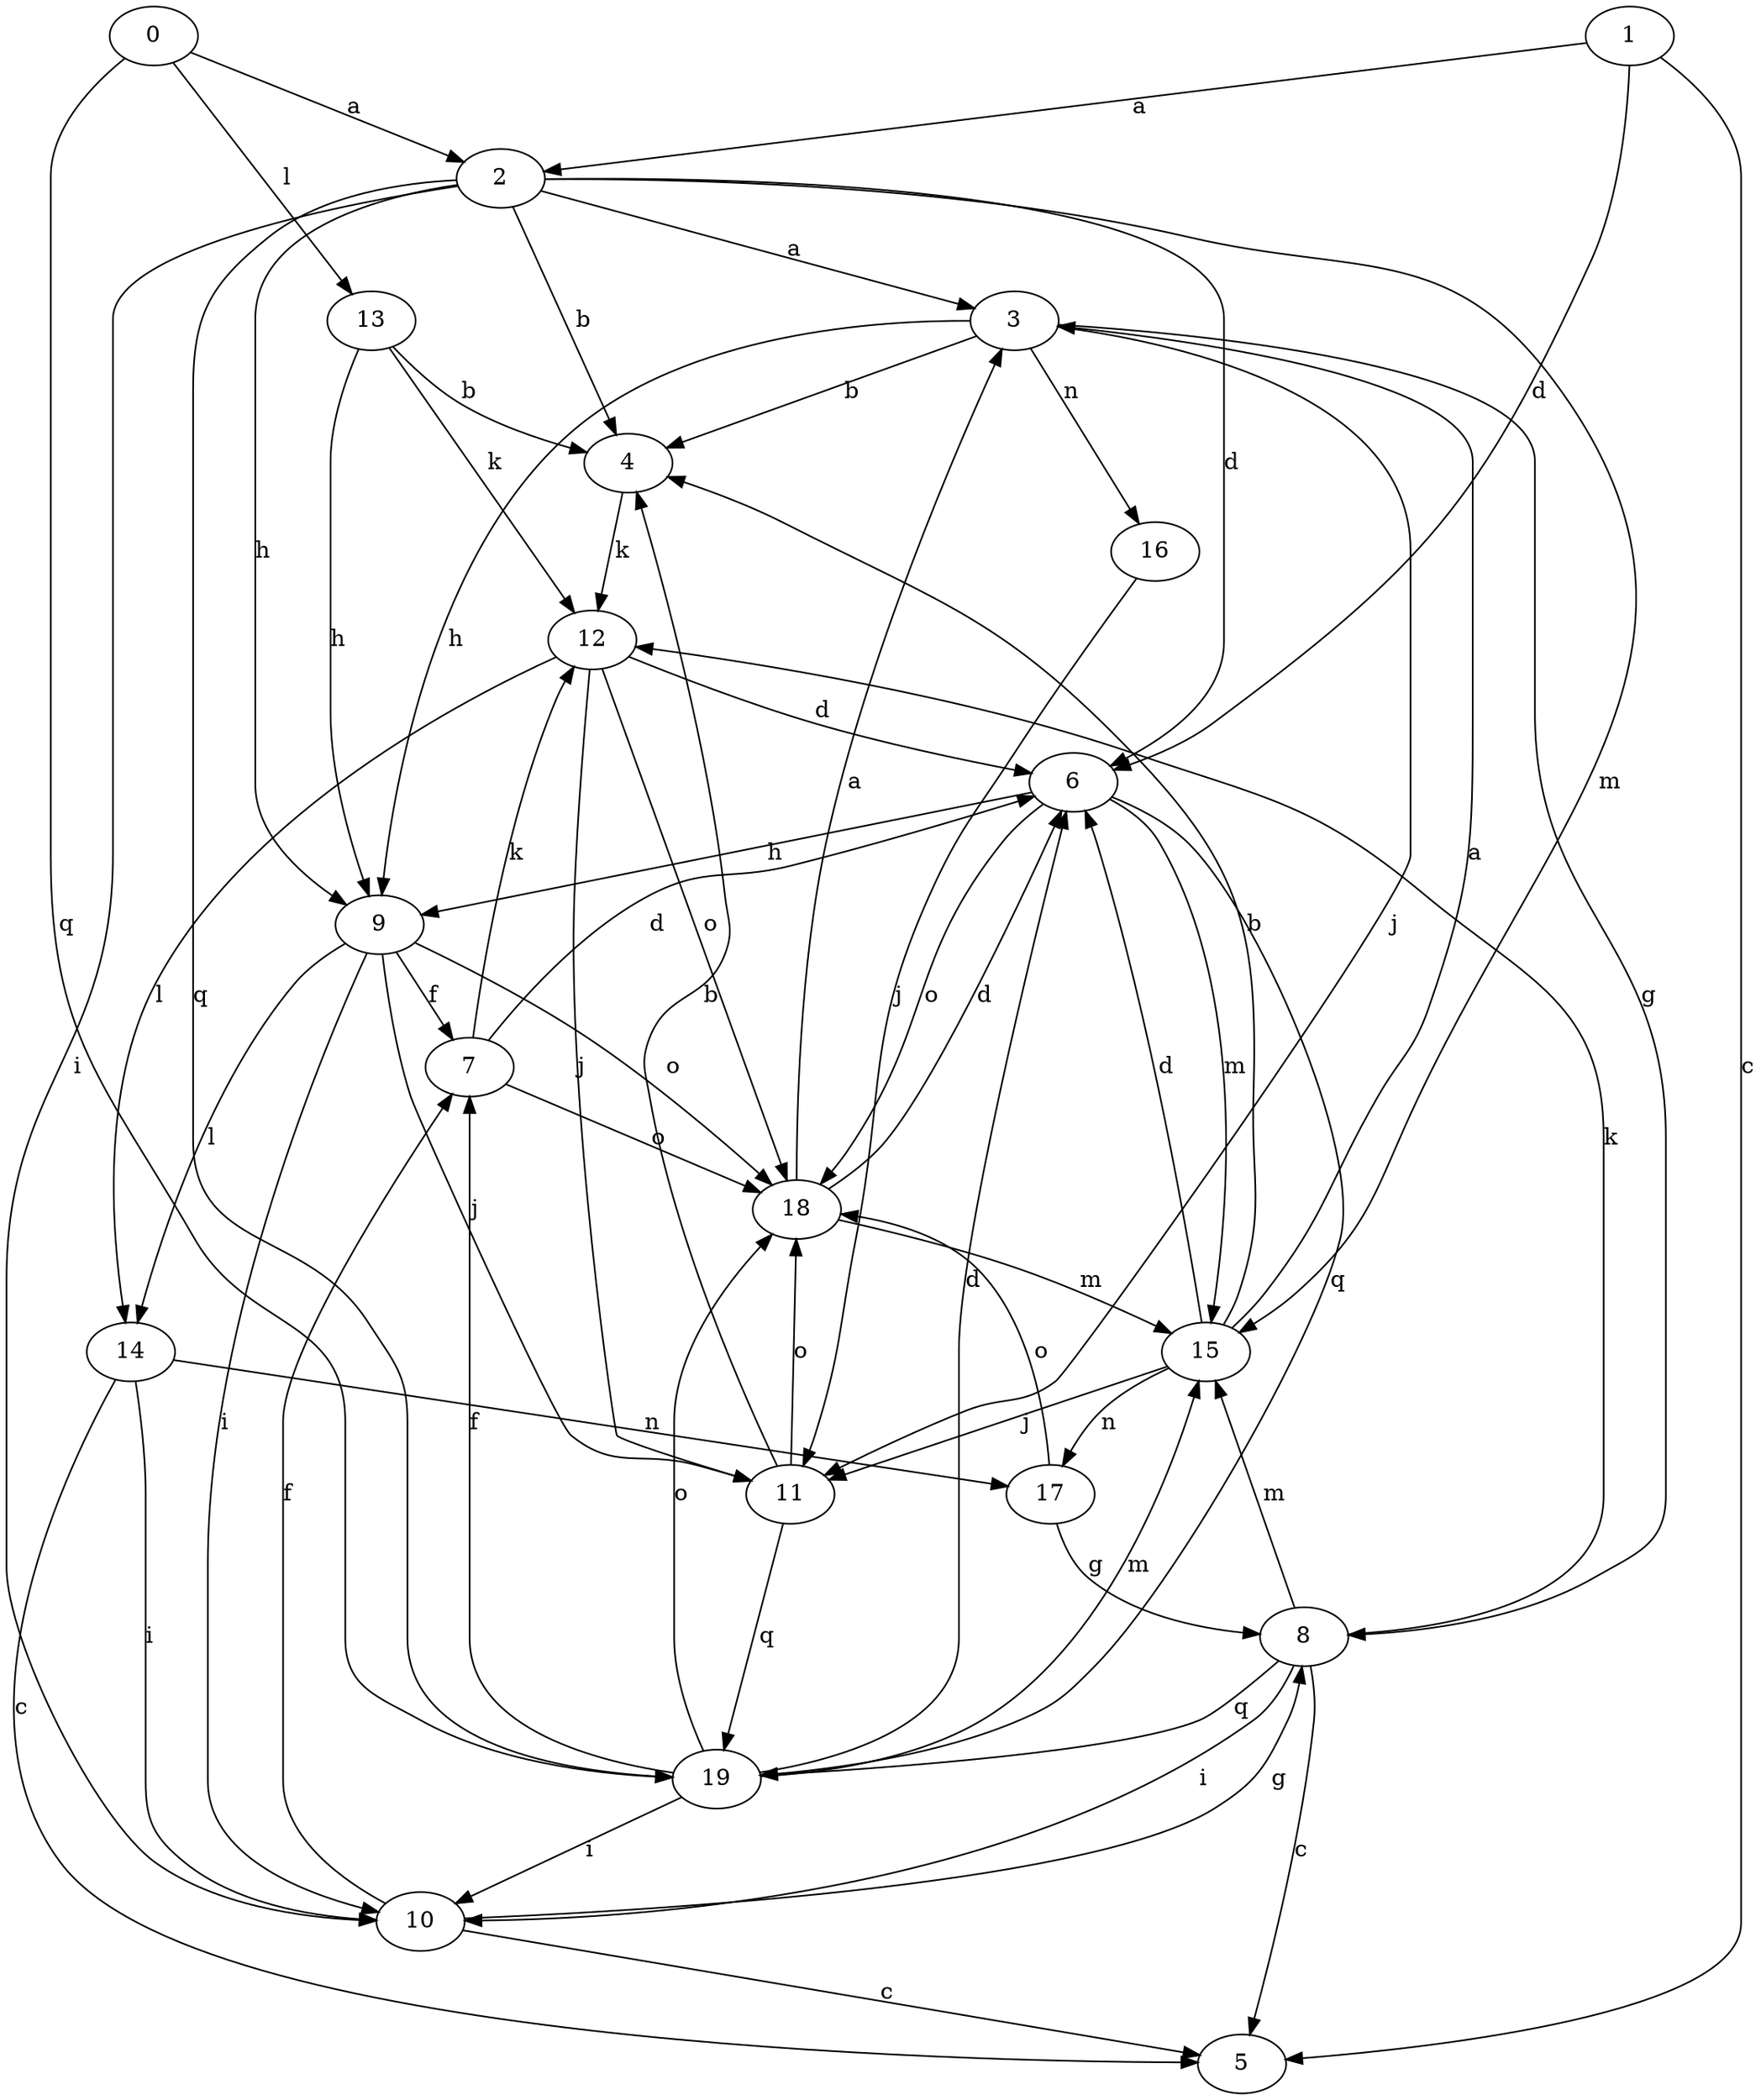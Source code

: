 strict digraph  {
2;
3;
4;
5;
6;
7;
0;
8;
9;
10;
11;
12;
13;
14;
1;
15;
16;
17;
18;
19;
2 -> 3  [label=a];
2 -> 4  [label=b];
2 -> 6  [label=d];
2 -> 9  [label=h];
2 -> 10  [label=i];
2 -> 15  [label=m];
2 -> 19  [label=q];
3 -> 4  [label=b];
3 -> 8  [label=g];
3 -> 9  [label=h];
3 -> 11  [label=j];
3 -> 16  [label=n];
4 -> 12  [label=k];
6 -> 9  [label=h];
6 -> 15  [label=m];
6 -> 18  [label=o];
6 -> 19  [label=q];
7 -> 6  [label=d];
7 -> 12  [label=k];
7 -> 18  [label=o];
0 -> 2  [label=a];
0 -> 13  [label=l];
0 -> 19  [label=q];
8 -> 5  [label=c];
8 -> 10  [label=i];
8 -> 12  [label=k];
8 -> 15  [label=m];
8 -> 19  [label=q];
9 -> 7  [label=f];
9 -> 10  [label=i];
9 -> 11  [label=j];
9 -> 14  [label=l];
9 -> 18  [label=o];
10 -> 5  [label=c];
10 -> 7  [label=f];
10 -> 8  [label=g];
11 -> 4  [label=b];
11 -> 18  [label=o];
11 -> 19  [label=q];
12 -> 6  [label=d];
12 -> 11  [label=j];
12 -> 14  [label=l];
12 -> 18  [label=o];
13 -> 4  [label=b];
13 -> 9  [label=h];
13 -> 12  [label=k];
14 -> 5  [label=c];
14 -> 10  [label=i];
14 -> 17  [label=n];
1 -> 2  [label=a];
1 -> 5  [label=c];
1 -> 6  [label=d];
15 -> 3  [label=a];
15 -> 4  [label=b];
15 -> 6  [label=d];
15 -> 11  [label=j];
15 -> 17  [label=n];
16 -> 11  [label=j];
17 -> 8  [label=g];
17 -> 18  [label=o];
18 -> 3  [label=a];
18 -> 6  [label=d];
18 -> 15  [label=m];
19 -> 6  [label=d];
19 -> 7  [label=f];
19 -> 10  [label=i];
19 -> 15  [label=m];
19 -> 18  [label=o];
}
